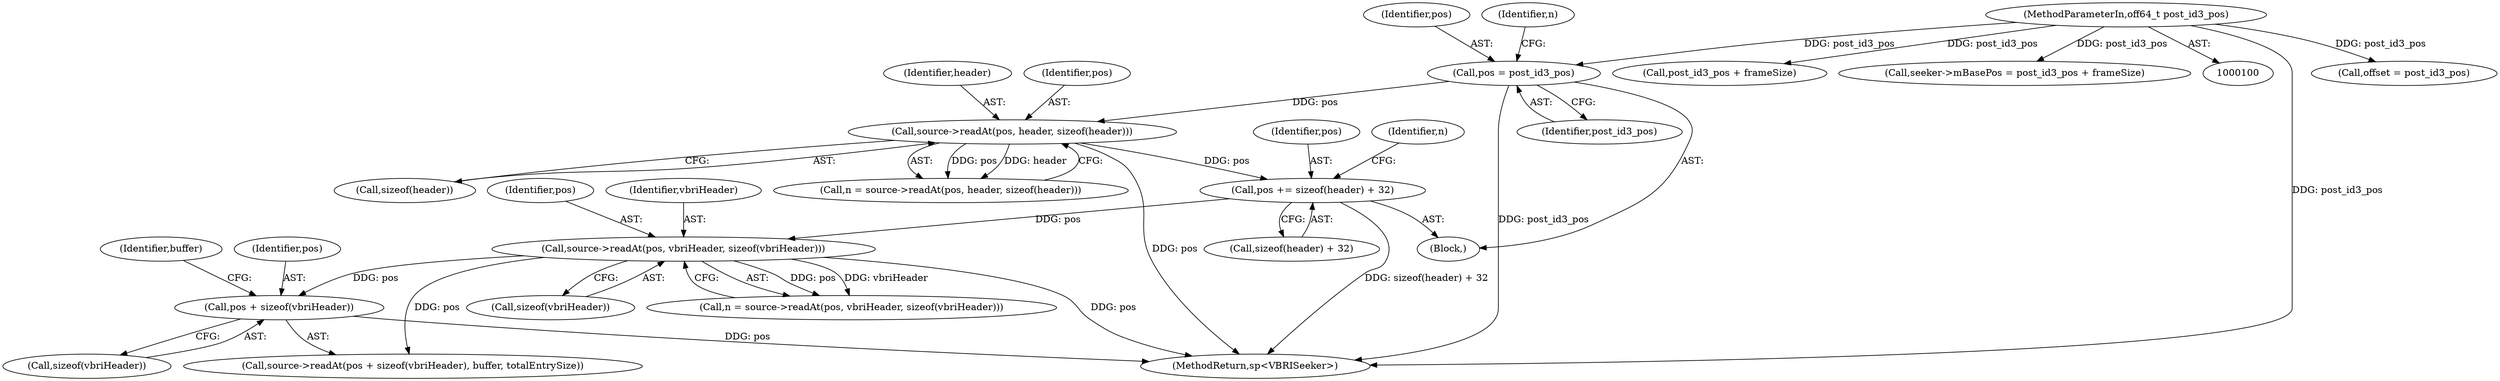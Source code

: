 digraph "0_Android_453b351ac5bd2b6619925dc966da60adf6b3126c@API" {
"1000246" [label="(Call,pos + sizeof(vbriHeader))"];
"1000157" [label="(Call,source->readAt(pos, vbriHeader, sizeof(vbriHeader)))"];
"1000148" [label="(Call,pos += sizeof(header) + 32)"];
"1000112" [label="(Call,source->readAt(pos, header, sizeof(header)))"];
"1000105" [label="(Call,pos = post_id3_pos)"];
"1000102" [label="(MethodParameterIn,off64_t post_id3_pos)"];
"1000283" [label="(Call,offset = post_id3_pos)"];
"1000160" [label="(Call,sizeof(vbriHeader))"];
"1000110" [label="(Call,n = source->readAt(pos, header, sizeof(header)))"];
"1000157" [label="(Call,source->readAt(pos, vbriHeader, sizeof(vbriHeader)))"];
"1000148" [label="(Call,pos += sizeof(header) + 32)"];
"1000107" [label="(Identifier,post_id3_pos)"];
"1000158" [label="(Identifier,pos)"];
"1000114" [label="(Identifier,header)"];
"1000113" [label="(Identifier,pos)"];
"1000112" [label="(Call,source->readAt(pos, header, sizeof(header)))"];
"1000106" [label="(Identifier,pos)"];
"1000103" [label="(Block,)"];
"1000105" [label="(Call,pos = post_id3_pos)"];
"1000115" [label="(Call,sizeof(header))"];
"1000245" [label="(Call,source->readAt(pos + sizeof(vbriHeader), buffer, totalEntrySize))"];
"1000248" [label="(Call,sizeof(vbriHeader))"];
"1000271" [label="(Call,post_id3_pos + frameSize)"];
"1000150" [label="(Call,sizeof(header) + 32)"];
"1000156" [label="(Identifier,n)"];
"1000111" [label="(Identifier,n)"];
"1000102" [label="(MethodParameterIn,off64_t post_id3_pos)"];
"1000149" [label="(Identifier,pos)"];
"1000159" [label="(Identifier,vbriHeader)"];
"1000267" [label="(Call,seeker->mBasePos = post_id3_pos + frameSize)"];
"1000155" [label="(Call,n = source->readAt(pos, vbriHeader, sizeof(vbriHeader)))"];
"1000250" [label="(Identifier,buffer)"];
"1000246" [label="(Call,pos + sizeof(vbriHeader))"];
"1000366" [label="(MethodReturn,sp<VBRISeeker>)"];
"1000247" [label="(Identifier,pos)"];
"1000246" -> "1000245"  [label="AST: "];
"1000246" -> "1000248"  [label="CFG: "];
"1000247" -> "1000246"  [label="AST: "];
"1000248" -> "1000246"  [label="AST: "];
"1000250" -> "1000246"  [label="CFG: "];
"1000246" -> "1000366"  [label="DDG: pos"];
"1000157" -> "1000246"  [label="DDG: pos"];
"1000157" -> "1000155"  [label="AST: "];
"1000157" -> "1000160"  [label="CFG: "];
"1000158" -> "1000157"  [label="AST: "];
"1000159" -> "1000157"  [label="AST: "];
"1000160" -> "1000157"  [label="AST: "];
"1000155" -> "1000157"  [label="CFG: "];
"1000157" -> "1000366"  [label="DDG: pos"];
"1000157" -> "1000155"  [label="DDG: pos"];
"1000157" -> "1000155"  [label="DDG: vbriHeader"];
"1000148" -> "1000157"  [label="DDG: pos"];
"1000157" -> "1000245"  [label="DDG: pos"];
"1000148" -> "1000103"  [label="AST: "];
"1000148" -> "1000150"  [label="CFG: "];
"1000149" -> "1000148"  [label="AST: "];
"1000150" -> "1000148"  [label="AST: "];
"1000156" -> "1000148"  [label="CFG: "];
"1000148" -> "1000366"  [label="DDG: sizeof(header) + 32"];
"1000112" -> "1000148"  [label="DDG: pos"];
"1000112" -> "1000110"  [label="AST: "];
"1000112" -> "1000115"  [label="CFG: "];
"1000113" -> "1000112"  [label="AST: "];
"1000114" -> "1000112"  [label="AST: "];
"1000115" -> "1000112"  [label="AST: "];
"1000110" -> "1000112"  [label="CFG: "];
"1000112" -> "1000366"  [label="DDG: pos"];
"1000112" -> "1000110"  [label="DDG: pos"];
"1000112" -> "1000110"  [label="DDG: header"];
"1000105" -> "1000112"  [label="DDG: pos"];
"1000105" -> "1000103"  [label="AST: "];
"1000105" -> "1000107"  [label="CFG: "];
"1000106" -> "1000105"  [label="AST: "];
"1000107" -> "1000105"  [label="AST: "];
"1000111" -> "1000105"  [label="CFG: "];
"1000105" -> "1000366"  [label="DDG: post_id3_pos"];
"1000102" -> "1000105"  [label="DDG: post_id3_pos"];
"1000102" -> "1000100"  [label="AST: "];
"1000102" -> "1000366"  [label="DDG: post_id3_pos"];
"1000102" -> "1000267"  [label="DDG: post_id3_pos"];
"1000102" -> "1000271"  [label="DDG: post_id3_pos"];
"1000102" -> "1000283"  [label="DDG: post_id3_pos"];
}

